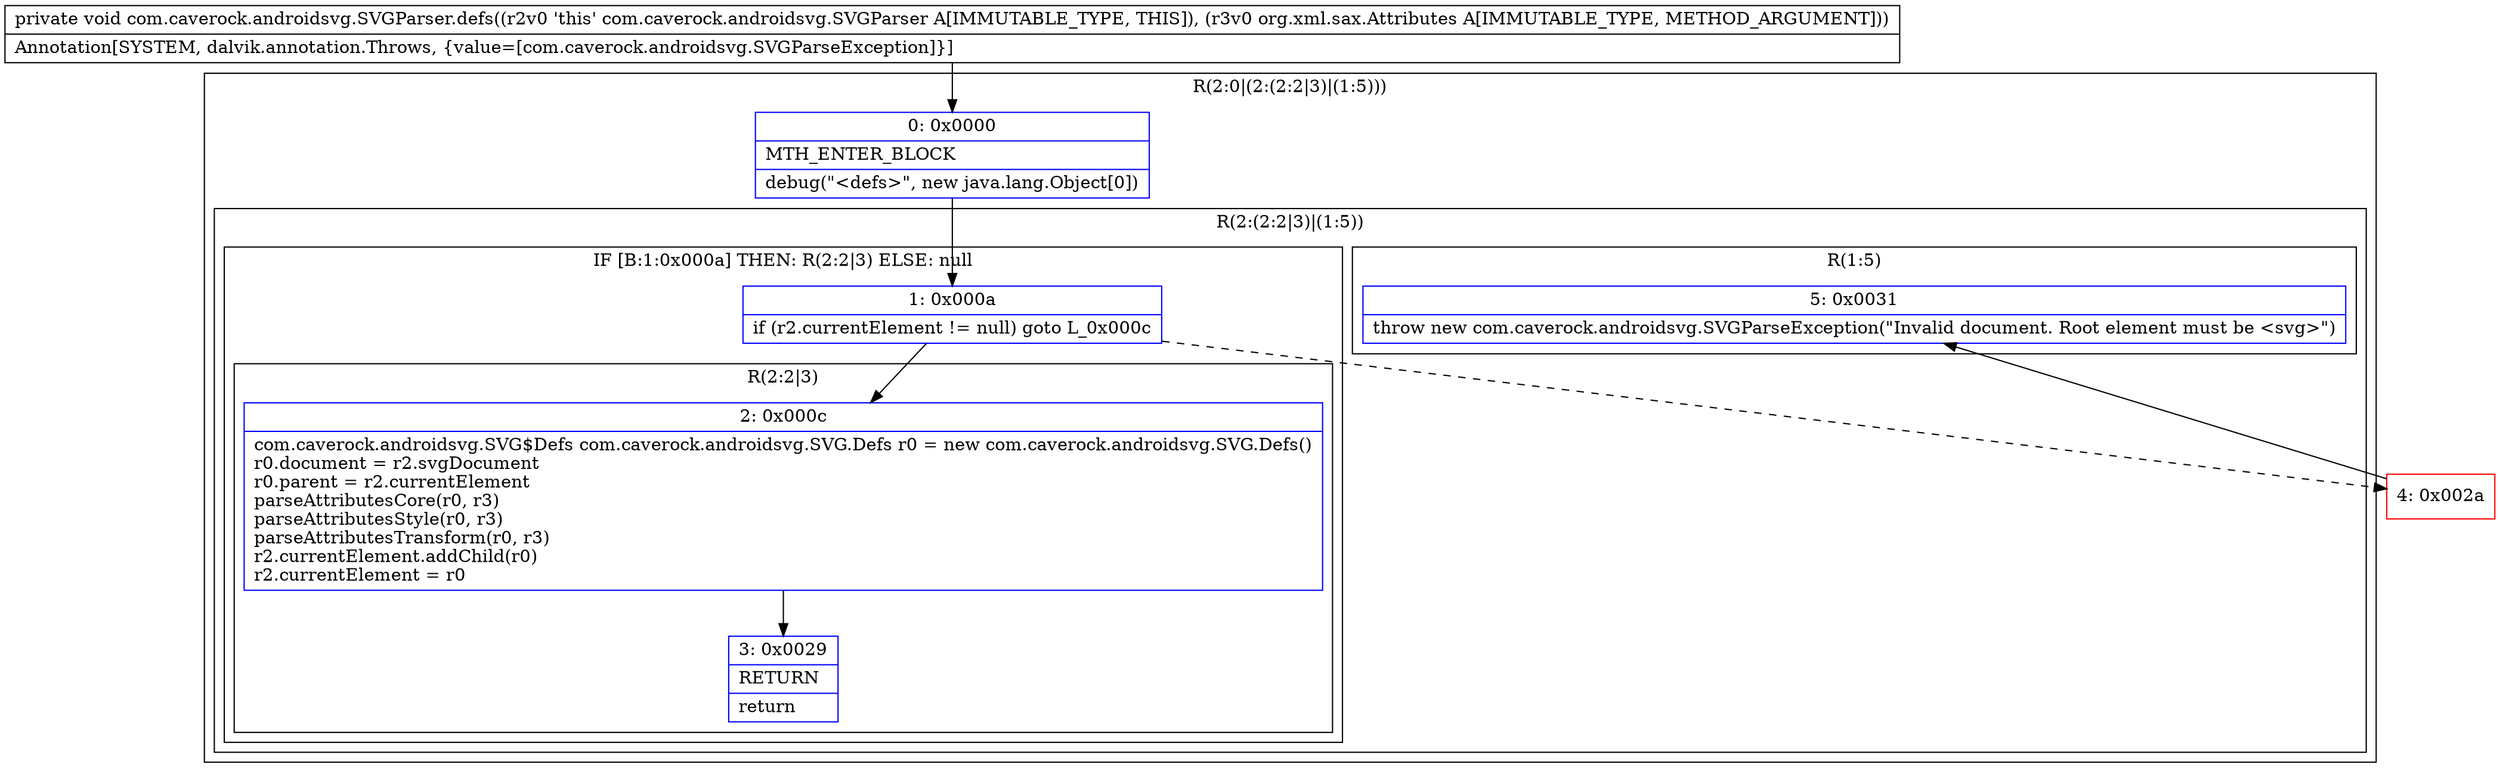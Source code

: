 digraph "CFG forcom.caverock.androidsvg.SVGParser.defs(Lorg\/xml\/sax\/Attributes;)V" {
subgraph cluster_Region_862900820 {
label = "R(2:0|(2:(2:2|3)|(1:5)))";
node [shape=record,color=blue];
Node_0 [shape=record,label="{0\:\ 0x0000|MTH_ENTER_BLOCK\l|debug(\"\<defs\>\", new java.lang.Object[0])\l}"];
subgraph cluster_Region_1463137075 {
label = "R(2:(2:2|3)|(1:5))";
node [shape=record,color=blue];
subgraph cluster_IfRegion_367842683 {
label = "IF [B:1:0x000a] THEN: R(2:2|3) ELSE: null";
node [shape=record,color=blue];
Node_1 [shape=record,label="{1\:\ 0x000a|if (r2.currentElement != null) goto L_0x000c\l}"];
subgraph cluster_Region_881811106 {
label = "R(2:2|3)";
node [shape=record,color=blue];
Node_2 [shape=record,label="{2\:\ 0x000c|com.caverock.androidsvg.SVG$Defs com.caverock.androidsvg.SVG.Defs r0 = new com.caverock.androidsvg.SVG.Defs()\lr0.document = r2.svgDocument\lr0.parent = r2.currentElement\lparseAttributesCore(r0, r3)\lparseAttributesStyle(r0, r3)\lparseAttributesTransform(r0, r3)\lr2.currentElement.addChild(r0)\lr2.currentElement = r0\l}"];
Node_3 [shape=record,label="{3\:\ 0x0029|RETURN\l|return\l}"];
}
}
subgraph cluster_Region_1438121541 {
label = "R(1:5)";
node [shape=record,color=blue];
Node_5 [shape=record,label="{5\:\ 0x0031|throw new com.caverock.androidsvg.SVGParseException(\"Invalid document. Root element must be \<svg\>\")\l}"];
}
}
}
Node_4 [shape=record,color=red,label="{4\:\ 0x002a}"];
MethodNode[shape=record,label="{private void com.caverock.androidsvg.SVGParser.defs((r2v0 'this' com.caverock.androidsvg.SVGParser A[IMMUTABLE_TYPE, THIS]), (r3v0 org.xml.sax.Attributes A[IMMUTABLE_TYPE, METHOD_ARGUMENT]))  | Annotation[SYSTEM, dalvik.annotation.Throws, \{value=[com.caverock.androidsvg.SVGParseException]\}]\l}"];
MethodNode -> Node_0;
Node_0 -> Node_1;
Node_1 -> Node_2;
Node_1 -> Node_4[style=dashed];
Node_2 -> Node_3;
Node_4 -> Node_5;
}

